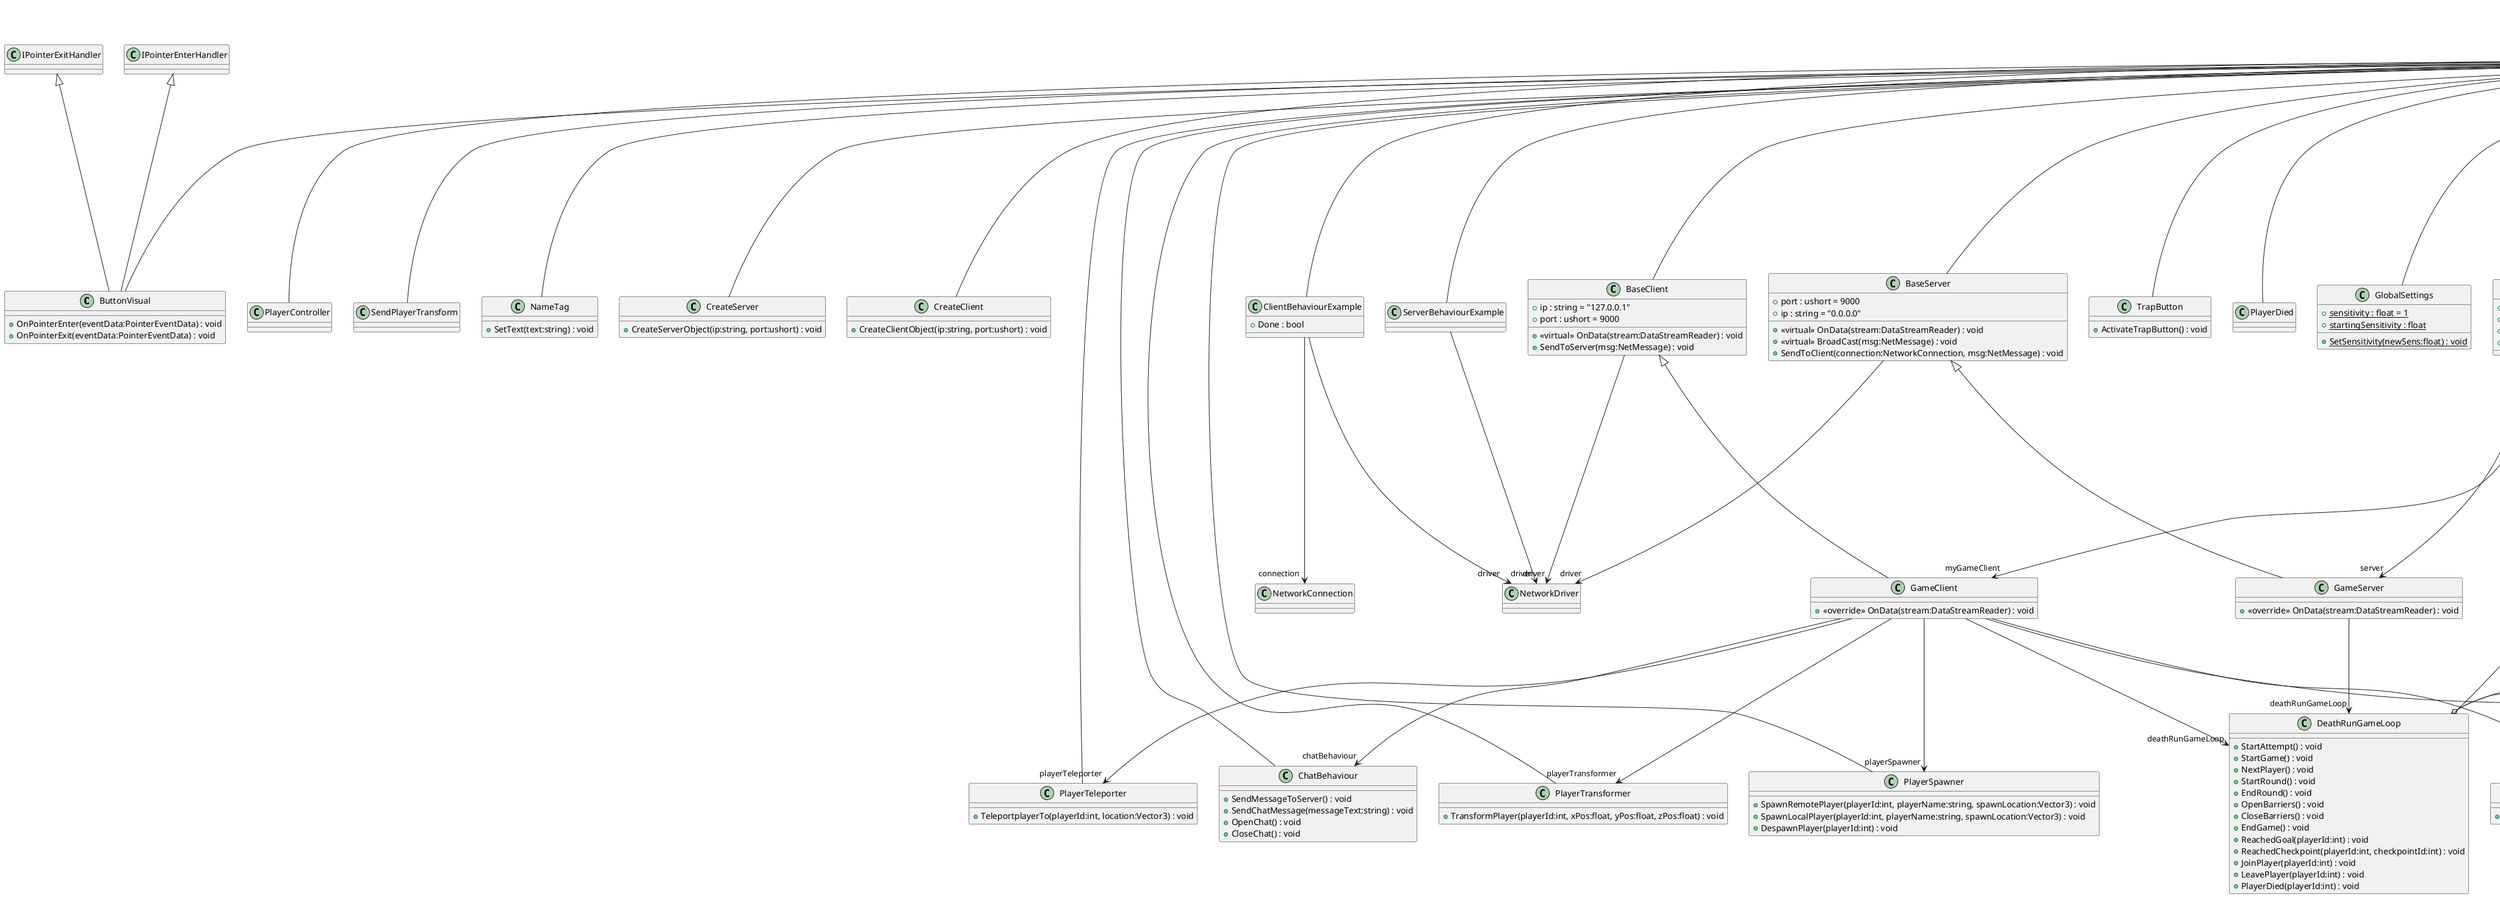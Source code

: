 @startuml
class ButtonVisual {
    + OnPointerEnter(eventData:PointerEventData) : void
    + OnPointerExit(eventData:PointerEventData) : void
}
MonoBehaviour <|-- ButtonVisual
IPointerEnterHandler <|-- ButtonVisual
IPointerExitHandler <|-- ButtonVisual
class DeathRunCheckpoint {
    + checkpointId : int
}
MonoBehaviour <|-- DeathRunCheckpoint
DeathRunCheckpoint --> "spawnPoint" Vector3
class PlayerRotator {
    + RotatePlayer(playerId:int, xDir:float, yDir:float, zDir:float) : void
}
MonoBehaviour <|-- PlayerRotator
class TrapsHandler {
    + AddToTraps(trapId:int, trap:Trap) : void
    + ActivateTrap(trapId:int) : void
}
MonoBehaviour <|-- TrapsHandler
class GlobalSettings {
    + {static} sensitivity : float = 1
    + {static} startingSensitivity : float
    + {static} SetSensitivity(newSens:float) : void
}
MonoBehaviour <|-- GlobalSettings
class TrapButton {
    + ActivateTrapButton() : void
}
MonoBehaviour <|-- TrapButton
class FiniteStateMachine {
    + FiniteStateMachine(startState:BaseState, states:BaseState[])
    + OnUpdate() : void
    + OnFixedUpdate() : void
    + OnLateUpdate() : void
    + SwitchState(newStateStype:System.Type) : void
    + DebugCurrentState() : void
    + GetLastState() : BaseState
}
class PlayerTeleporter {
    + TeleportplayerTo(playerId:int, location:Vector3) : void
}
MonoBehaviour <|-- PlayerTeleporter
class GravityBehaviour {
    gravityStrenght : float = 9.81f
    zoneRadius : float = 10
}
enum GravityType {
    STATIC_ZONE= 0,
    GRAVITY_POINT_PULL= 1,
    GRAVITY_POINT_PUSH= 2,
}
MonoBehaviour <|-- GravityBehaviour
GravityBehaviour o-> "gravityType" GravityType
GravityBehaviour o-> "gravityDirection" Vector3
class SessionVariables {
    + connected : bool = false
    + serverId : int
    + myPlayerId : int
    + myPlayerName : string
}
class Player {
    + playerId : int
    + playerName : string
    + Player(playerId:int, playerName:string)
}
class "Dictionary`2"<T1,T2> {
}
MonoBehaviour <|-- SessionVariables
SessionVariables o-> "playerDictionary<int,Player>" "Dictionary`2"
SessionVariables --> "myGameClient" GameClient
SessionVariables --> "server" GameServer
SessionVariables --> "instance" SessionVariables
Player --> "playerObject" GameObject
Player --> "position" Vector3
Player --> "smoothTransformVelocity" Vector3
Player --> "gravityDirection" Vector3
class PlayerDied {
}
MonoBehaviour <|-- PlayerDied
class PauseMenu {
    + OnSliderValueChanged(value:float) : void
    + OnDirectValueChanged(text:string) : void
    + SubscribeToButton(callback:Action) : void
    + UnsubscribeFromButton(callback:Action) : void
    + OnClickDisconnect(scene:int) : void
}
MonoBehaviour <|-- PauseMenu
PauseMenu --> "instance" PauseMenu
class Trap {
    trapId : int
    + ActivateTrap() : void
    + ResetTrap() : void
}
MonoBehaviour <|-- Trap
class WebRequest {
    + Request(uri:string, callback:Action<T>) : IEnumerator
}
MonoBehaviour <|-- WebRequest
class DeathRunGameLoop {
    + StartAttempt() : void
    + StartGame() : void
    + NextPlayer() : void
    + StartRound() : void
    + EndRound() : void
    + OpenBarriers() : void
    + CloseBarriers() : void
    + EndGame() : void
    + ReachedGoal(playerId:int) : void
    + ReachedCheckpoint(playerId:int, checkpointId:int) : void
    + JoinPlayer(playerId:int) : void
    + LeavePlayer(playerId:int) : void
    + PlayerDied(playerId:int) : void
}
class Score {
    + playerId : int
    + score : float
    + finished : bool
    + Score(playerId:int, score:float)
    + AddScore(time:float) : void
    + <<override>> ToString() : string
}
class Game {
    + game_id : int
}
class "List`1"<T> {
}
class "Dictionary`2"<T1,T2> {
}
MonoBehaviour <|-- DeathRunGameLoop
DeathRunGameLoop o-> "allBarriers<Barriers>" "List`1"
DeathRunGameLoop o-> "checkpoints<int,DeathRunCheckpoint>" "Dictionary`2"
Score --> "currentcheckpoint" DeathRunCheckpoint
class HostServer {
    + OnHostButton() : void
    + SetHostLocal(value:bool) : void
}
MonoBehaviour <|-- HostServer
class ChatBehaviour {
    + SendMessageToServer() : void
    + SendChatMessage(messageText:string) : void
    + OpenChat() : void
    + CloseChat() : void
}
MonoBehaviour <|-- ChatBehaviour
abstract class BaseState {
    + Initialize(stateManager:FiniteStateMachine) : void
    + {abstract} Init() : void
    + {abstract} OnEnter() : void
    + {abstract} OnExit() : void
    + {abstract} OnUpdate() : void
    + {abstract} OnFixedUpdate() : void
    + {abstract} OnLateUpdate() : void
}
MonoBehaviour <|-- BaseState
class SceneBehaviour {
    + GoToScene(sceneId:int) : void
}
MonoBehaviour <|-- SceneBehaviour
class Message {
    + SetActive() : void
    + SetInactive(time:float) : void
}
MonoBehaviour <|-- Message
Message --> "rectTransform" RectTransform
class UIController {
    + OnClickLogin() : void
    + OnClickSignUp() : void
    + OnClickUserLogout() : void
    + OnClickServerLogout() : void
    + OnClickCompleteLogout() : void
    + OpenNew(newWindow:GameObject) : void
    + CloseOld(oldWindow:GameObject) : void
}
MonoBehaviour <|-- UIController
class ServerList {
    + UpdateServerList() : IEnumerator
}
MonoBehaviour <|-- ServerList
class InteractionButton {
    + SubScribeAction(callback:Action) : void
    + UnsubScribeAction(callback:Action) : void
}
MonoBehaviour <|-- InteractionButton
class PlayerTransformer {
    + TransformPlayer(playerId:int, xPos:float, yPos:float, zPos:float) : void
}
MonoBehaviour <|-- PlayerTransformer
class ButtonAction {
    + OnPointerClick(eventData:PointerEventData) : void
    + PredicateAction(predicate:bool) : void
}
MonoBehaviour <|-- ButtonAction
IPointerClickHandler <|-- ButtonAction
ButtonAction --> "OnClickButton" Action
class Barriers {
    + OpenBarriers() : void
    + CloseBarriers() : void
}
MonoBehaviour <|-- Barriers
class DeathRunGoal {
}
MonoBehaviour <|-- DeathRunGoal
class ValidationMessage {
    + ActivateMessage() : void
    + ForceCancelMessage() : void
    + SetMessage(message:string) : void
}
MonoBehaviour <|-- ValidationMessage
class PlayerSpawner {
    + SpawnRemotePlayer(playerId:int, playerName:string, spawnLocation:Vector3) : void
    + SpawnLocalPlayer(playerId:int, playerName:string, spawnLocation:Vector3) : void
    + DespawnPlayer(playerId:int) : void
}
MonoBehaviour <|-- PlayerSpawner
class SO_PlayerSheet {
    + jumpStrength : float
    + groundForce : float
    + groundMaxSpeed : float
    + groundMaxSprintSpeed : float
    + groundMoveSmoothTime : float
    + groundNonMoveSmoothTime : float
    + airForce : float
    + airMaxSpeed : float
    + airMaxSprintSpeed : float
    + airMoveSmoothTime : float
    + airNonMoveSmoothTime : float
    + cameraRotateSmoothTime : float
    + cameraTranslateSmoothTime : float
    + rotateSlerpSpeed : float
}
ScriptableObject <|-- SO_PlayerSheet
class SendSpawnPlayer {
    SpawnWhenConnected() : IEnumerator
}
MonoBehaviour <|-- SendSpawnPlayer
interface IGravity {
    OnEnterZone() : void
    SetGravity(direction:Vector3) : void
    OnExitZone() : void
    GetPosition() : Vector3
    GetBounds() : Bounds
}
class PlayerController {
}
MonoBehaviour <|-- PlayerController
class InPause {
    + <<override>> OnEnter() : void
    + <<override>> OnExit() : void
    + <<override>> OnUpdate() : void
    + <<override>> OnFixedUpdate() : void
    + <<override>> OnLateUpdate() : void
}
PlayerMovement <|-- InPause
class InAir {
    + <<override>> OnUpdate() : void
    + <<override>> OnFixedUpdate() : void
}
PlayerMovement <|-- InAir
class PlayerMovement {
    + <<override>> Init() : void
    + <<override>> OnEnter() : void
    + <<override>> OnExit() : void
    + <<override>> OnFixedUpdate() : void
    + <<override>> OnUpdate() : void
    + <<override>> OnLateUpdate() : void
    + OnEnterZone() : void
    + SetGravity(direction:Vector3) : void
    + OnExitZone() : void
    + GetPosition() : Vector3
    + GetBounds() : Bounds
}
BaseState <|-- PlayerMovement
IGravity <|-- PlayerMovement
class SendPlayerTransform {
}
MonoBehaviour <|-- SendPlayerTransform
class OnGround {
    + <<override>> OnEnter() : void
    + <<override>> OnExit() : void
    + <<override>> OnUpdate() : void
    + <<override>> OnFixedUpdate() : void
}
PlayerMovement <|-- OnGround
class NameTag {
    + SetText(text:string) : void
}
MonoBehaviour <|-- NameTag
class InChat {
    + <<override>> Init() : void
    + <<override>> OnEnter() : void
    + <<override>> OnExit() : void
    + <<override>> OnUpdate() : void
    + <<override>> OnFixedUpdate() : void
    + <<override>> OnLateUpdate() : void
}
PlayerMovement <|-- InChat
class MovingPlatform {
    + Update() : void
    UpdateDelta() : void
}
MonoBehaviour <|-- MovingPlatform
MovingPlatform --> "moveVector" Vector3
MovingPlatform --> "lastPos" Vector3
MovingPlatform --> "deltaPos" Vector3
MovingPlatform --> "rotateVector" Vector3
MovingPlatform --> "lastEuler" Vector3
MovingPlatform --> "deltaEuler" Vector3
class InputHandler {
    + vertical : int = 0
    + horizontal : int = 0
    + isPressedForward : bool
    + pressForwardValue : int
    + isPressedBackward : bool
    + pressBackwardValue : int
    + isPressedLeft : bool
    + pressLeftValue : int
    + isPressedRight : bool
    + pressRightValue : int
    + isPressedJump : bool
    + pressJumpValue : int
    + isPressedAnyKey : bool
    + pressAnyKeyValue : int
    + isPressedMouseLeft : bool
    + pressMouseLeftValue : int
    + isPressedMouseRight : bool
    + pressMouseRightValue : int
    + isPressedOpenChat : bool
    + pressOpenChatValue : int
    + isPressedEscape : bool
    + pressEscapeValue : int
    + isPressedInteract : bool
    + pressInteractValue : int
    + isPressedSprint : bool
    + pressSprintValue : int
}
MonoBehaviour <|-- InputHandler
InputHandler --> "pressForwardFirst" Action
InputHandler --> "pressForwardLast" Action
InputHandler --> "pressBackwardFirst" Action
InputHandler --> "pressBackwardLast" Action
InputHandler --> "pressLeftFirst" Action
InputHandler --> "pressLeftLast" Action
InputHandler --> "pressRightFirst" Action
InputHandler --> "pressRightLast" Action
InputHandler --> "pressJumpFirst" Action
InputHandler --> "pressJumpLast" Action
InputHandler --> "pressAnyKeyFirst" Action
InputHandler --> "pressAnyKeyLast" Action
InputHandler --> "pressMouseLeftFirst" Action
InputHandler --> "pressMouseLeftLast" Action
InputHandler --> "pressMouseRightFirst" Action
InputHandler --> "pressMouseRightLast" Action
InputHandler --> "pressOpenChatFirst" Action
InputHandler --> "pressOpenChatLast" Action
InputHandler --> "pressEscapeFirst" Action
InputHandler --> "pressEscapeLast" Action
InputHandler --> "pressInteractFirst" Action
InputHandler --> "pressInteractLast" Action
InputHandler --> "pressSprintFirst" Action
InputHandler --> "pressSprintLast" Action
InputHandler --> "mouseDelta" Vector2
class Results {
    + <<override>> ToString() : string
}
class Result {
    + code : int
    + session_id : string
    + user_id : int
    + email : string
    + username : string
    + Result()
    + <<override>> ToString() : string
}
class "List`1"<T> {
}
Results --> "results<Result>" "List`1"
class Servers {
    + <<override>> ToString() : string
}
class Server {
    + code : int
    + server_id : int
    + server_name : string
    + ip : string
    + port : int
    + local : int
    + Server()
    + <<override>> ToString() : string
}
class "List`1"<T> {
}
Servers --> "servers<Server>" "List`1"
class GameServer {
    + <<override>> OnData(stream:DataStreamReader) : void
}
BaseServer <|-- GameServer
GameServer --> "deathRunGameLoop" DeathRunGameLoop
class CreateServer {
    + CreateServerObject(ip:string, port:ushort) : void
}
MonoBehaviour <|-- CreateServer
class ServerBehaviourExample {
}
MonoBehaviour <|-- ServerBehaviourExample
ServerBehaviourExample --> "driver" NetworkDriver
class BaseServer {
    + port : ushort = 9000
    + ip : string = "0.0.0.0"
    + <<virtual>> OnData(stream:DataStreamReader) : void
    + <<virtual>> BroadCast(msg:NetMessage) : void
    + SendToClient(connection:NetworkConnection, msg:NetMessage) : void
}
MonoBehaviour <|-- BaseServer
BaseServer --> "driver" NetworkDriver
class Net_Disconnect {
    + playerId : int <<get>> <<set>>
    + Net_Disconnect()
    + Net_Disconnect(playerId:int)
    + Net_Disconnect(reader:DataStreamReader)
    + Net_Disconnect(reader:DataStreamReader, playerSpawner:PlayerSpawner)
    + <<override>> Serialize(writer:DataStreamWriter) : void
    + <<override>> Deserialize(reader:DataStreamReader) : void
    + <<override>> ReceivedOnServer(server:BaseServer) : void
    + <<override>> ReceivedOnClient() : void
}
NetMessage <|-- Net_Disconnect
class Net_CloseBarriers {
    + Net_CloseBarriers()
    + Net_CloseBarriers(reader:DataStreamReader)
    + Net_CloseBarriers(reader:DataStreamReader, deathRunGameLoop:DeathRunGameLoop)
    + <<override>> Serialize(writer:DataStreamWriter) : void
    + <<override>> ReceivedOnClient() : void
}
NetMessage <|-- Net_CloseBarriers
class Net_JoinGame {
    + playerId : int
    + Net_JoinGame()
    + Net_JoinGame(playerId:int)
    + Net_JoinGame(reader:DataStreamReader)
    + Net_JoinGame(reader:DataStreamReader, deathRunGameLoop:DeathRunGameLoop)
    + <<override>> Deserialize(reader:DataStreamReader) : void
    + <<override>> Serialize(writer:DataStreamWriter) : void
    + <<override>> ReceivedOnServer(server:BaseServer) : void
}
NetMessage <|-- Net_JoinGame
class Net_PlayerGravity {
    + playerId : int <<get>> <<set>>
    + xDir : float <<get>> <<set>>
    + yDir : float <<get>> <<set>>
    + zDir : float <<get>> <<set>>
    + Net_PlayerGravity()
    + Net_PlayerGravity(playerId:int, xDir:float, yDir:float, zDir:float)
    + Net_PlayerGravity(reader:DataStreamReader)
    + Net_PlayerGravity(reader:DataStreamReader, playerRotator:PlayerRotator)
    + <<override>> Serialize(writer:DataStreamWriter) : void
    + <<override>> Deserialize(reader:DataStreamReader) : void
    + <<override>> ReceivedOnServer(server:BaseServer) : void
    + <<override>> ReceivedOnClient() : void
}
NetMessage <|-- Net_PlayerGravity
class Net_StartGame {
    + Net_StartGame()
    + Net_StartGame(reader:DataStreamReader)
    + Net_StartGame(reader:DataStreamReader, deathRunGameLoop:DeathRunGameLoop)
    + <<override>> Serialize(writer:DataStreamWriter) : void
    + <<override>> ReceivedOnServer(server:BaseServer) : void
    + <<override>> ReceivedOnClient() : void
}
NetMessage <|-- Net_StartGame
class Net_OpenBarriers {
    + Net_OpenBarriers()
    + Net_OpenBarriers(reader:DataStreamReader)
    + Net_OpenBarriers(reader:DataStreamReader, deathRunGameLoop:DeathRunGameLoop)
    + <<override>> Serialize(writer:DataStreamWriter) : void
    + <<override>> ReceivedOnClient() : void
}
NetMessage <|-- Net_OpenBarriers
class Net_ActivateTrap {
    + trapId : int
    + Net_ActivateTrap()
    + Net_ActivateTrap(trapId:int)
    + Net_ActivateTrap(reader:DataStreamReader)
    + Net_ActivateTrap(reader:DataStreamReader, trapsHandler:TrapsHandler)
    + <<override>> Serialize(writer:DataStreamWriter) : void
    + <<override>> Deserialize(reader:DataStreamReader) : void
    + <<override>> ReceivedOnServer(server:BaseServer) : void
    + <<override>> ReceivedOnClient() : void
}
NetMessage <|-- Net_ActivateTrap
class Net_ReachedCheckpoint {
    + playerId : int <<get>> <<set>>
    + checkpointId : int <<get>> <<set>>
    + Net_ReachedCheckpoint()
    + Net_ReachedCheckpoint(playerId:int, checkpointId:int)
    + Net_ReachedCheckpoint(reader:DataStreamReader)
    + Net_ReachedCheckpoint(reader:DataStreamReader, deathRunGameLoop:DeathRunGameLoop)
    + <<override>> Serialize(writer:DataStreamWriter) : void
    + <<override>> Deserialize(reader:DataStreamReader) : void
    + <<override>> ReceivedOnServer(server:BaseServer) : void
}
NetMessage <|-- Net_ReachedCheckpoint
class Net_ChatMessage {
    + Net_ChatMessage()
    + Net_ChatMessage(reader:DataStreamReader)
    + Net_ChatMessage(reader:DataStreamReader, chatBehaviour:ChatBehaviour)
    + Net_ChatMessage(msg:string)
    + <<override>> Serialize(writer:DataStreamWriter) : void
    + <<override>> Deserialize(reader:DataStreamReader) : void
    + <<override>> ReceivedOnServer(server:BaseServer) : void
    + <<override>> ReceivedOnClient() : void
}
NetMessage <|-- Net_ChatMessage
Net_ChatMessage --> "chatMessage" FixedString512Bytes
class Net_SpawnPlayer {
    + playerId : int <<get>> <<set>>
    + xPos : float <<get>> <<set>>
    + yPos : float <<get>> <<set>>
    + zPos : float <<get>> <<set>>
    + Net_SpawnPlayer()
    + Net_SpawnPlayer(playerId:int, playerName:string, xPos:float, yPos:float, zPos:float)
    + Net_SpawnPlayer(reader:DataStreamReader)
    + Net_SpawnPlayer(reader:DataStreamReader, playerSpawner:PlayerSpawner)
    + <<override>> Serialize(writer:DataStreamWriter) : void
    + <<override>> Deserialize(reader:DataStreamReader) : void
    + <<override>> ReceivedOnServer(server:BaseServer) : void
    + <<override>> ReceivedOnClient() : void
}
NetMessage <|-- Net_SpawnPlayer
Net_SpawnPlayer --> "playerName" FixedString128Bytes
class Net_PlayerTransform {
    + playerId : int <<get>> <<set>>
    + xPos : float <<get>> <<set>>
    + yPos : float <<get>> <<set>>
    + zPos : float <<get>> <<set>>
    + Net_PlayerTransform()
    + Net_PlayerTransform(playerId:int, xPos:float, yPos:float, zPos:float)
    + Net_PlayerTransform(reader:DataStreamReader)
    + Net_PlayerTransform(reader:DataStreamReader, playerTransformer:PlayerTransformer)
    + <<override>> Serialize(writer:DataStreamWriter) : void
    + <<override>> Deserialize(reader:DataStreamReader) : void
    + <<override>> ReceivedOnServer(server:BaseServer) : void
    + <<override>> ReceivedOnClient() : void
}
NetMessage <|-- Net_PlayerTransform
class Net_ReachedGoal {
    + playerId : int <<get>> <<set>>
    + Net_ReachedGoal()
    + Net_ReachedGoal(playerId:int)
    + Net_ReachedGoal(reader:DataStreamReader)
    + Net_ReachedGoal(reader:DataStreamReader, deathRunGameLoop:DeathRunGameLoop)
    + <<override>> Serialize(writer:DataStreamWriter) : void
    + <<override>> Deserialize(reader:DataStreamReader) : void
    + <<override>> ReceivedOnServer(server:BaseServer) : void
}
NetMessage <|-- Net_ReachedGoal
class Net_LeaveGame {
    + playerId : int
    + Net_LeaveGame()
    + Net_LeaveGame(playerId:int)
    + Net_LeaveGame(reader:DataStreamReader)
    + Net_LeaveGame(reader:DataStreamReader, deathRunGameLoop:DeathRunGameLoop)
    + <<override>> Deserialize(reader:DataStreamReader) : void
    + <<override>> Serialize(writer:DataStreamWriter) : void
    + <<override>> ReceivedOnServer(server:BaseServer) : void
}
NetMessage <|-- Net_LeaveGame
enum OpCode {
    CHAT_MESSAGE= 1,
    SPAWN_PLAYER= 2,
    PLAYER_TRANSFORM= 3,
    START_GAME= 4,
    REACHED_GOAL= 5,
    ACTIVATE_TRAP= 6,
    TELEPORT_PLAYER= 7,
    OPEN_BARRIERS= 8,
    CLOSE_BARRIERS= 9,
    JOIN_GAME= 10,
    LEAVE_GAME= 11,
    PLAYER_GRAVITY= 12,
    PLAYER_DIED= 13,
    REACHED_CHECKPOINT= 14,
    PLAYER_DISCONNECT= 15,
}
class Net_PlayerDied {
    + playerId : int <<get>> <<set>>
    + Net_PlayerDied()
    + Net_PlayerDied(playerId:int)
    + Net_PlayerDied(reader:DataStreamReader)
    + Net_PlayerDied(reader:DataStreamReader, deathRunGameLoop:DeathRunGameLoop)
    + <<override>> Serialize(writer:DataStreamWriter) : void
    + <<override>> Deserialize(reader:DataStreamReader) : void
    + <<override>> ReceivedOnServer(server:BaseServer) : void
}
NetMessage <|-- Net_PlayerDied
class NetMessage {
    + <<virtual>> Serialize(writer:DataStreamWriter) : void
    + <<virtual>> Deserialize(reader:DataStreamReader) : void
    + <<virtual>> ReceivedOnClient() : void
    + <<virtual>> ReceivedOnServer(server:BaseServer) : void
}
NetMessage --> "code" OpCode
class Net_TeleportPlayer {
    + playerId : int <<get>> <<set>>
    + xPos : float <<get>> <<set>>
    + yPos : float <<get>> <<set>>
    + zPos : float <<get>> <<set>>
    + Net_TeleportPlayer()
    + Net_TeleportPlayer(reader:DataStreamReader)
    + Net_TeleportPlayer(reader:DataStreamReader, playerTeleporter:PlayerTeleporter)
    + Net_TeleportPlayer(playerId:int, xPos:float, yPos:float, zPos:float)
    + <<override>> Serialize(writer:DataStreamWriter) : void
    + <<override>> Deserialize(reader:DataStreamReader) : void
    + <<override>> ReceivedOnServer(server:BaseServer) : void
    + <<override>> ReceivedOnClient() : void
}
NetMessage <|-- Net_TeleportPlayer
class ClientBehaviourExample {
    + Done : bool
}
MonoBehaviour <|-- ClientBehaviourExample
ClientBehaviourExample --> "driver" NetworkDriver
ClientBehaviourExample --> "connection" NetworkConnection
class CreateClient {
    + CreateClientObject(ip:string, port:ushort) : void
}
MonoBehaviour <|-- CreateClient
class BaseClient {
    + ip : string = "127.0.0.1"
    + port : ushort = 9000
    + <<virtual>> OnData(stream:DataStreamReader) : void
    + SendToServer(msg:NetMessage) : void
}
MonoBehaviour <|-- BaseClient
BaseClient --> "driver" NetworkDriver
class GameClient {
    + <<override>> OnData(stream:DataStreamReader) : void
}
BaseClient <|-- GameClient
GameClient --> "chatBehaviour" ChatBehaviour
GameClient --> "playerSpawner" PlayerSpawner
GameClient --> "playerTransformer" PlayerTransformer
GameClient --> "playerRotator" PlayerRotator
GameClient --> "trapsHandler" TrapsHandler
GameClient --> "playerTeleporter" PlayerTeleporter
GameClient --> "deathRunGameLoop" DeathRunGameLoop
@enduml
